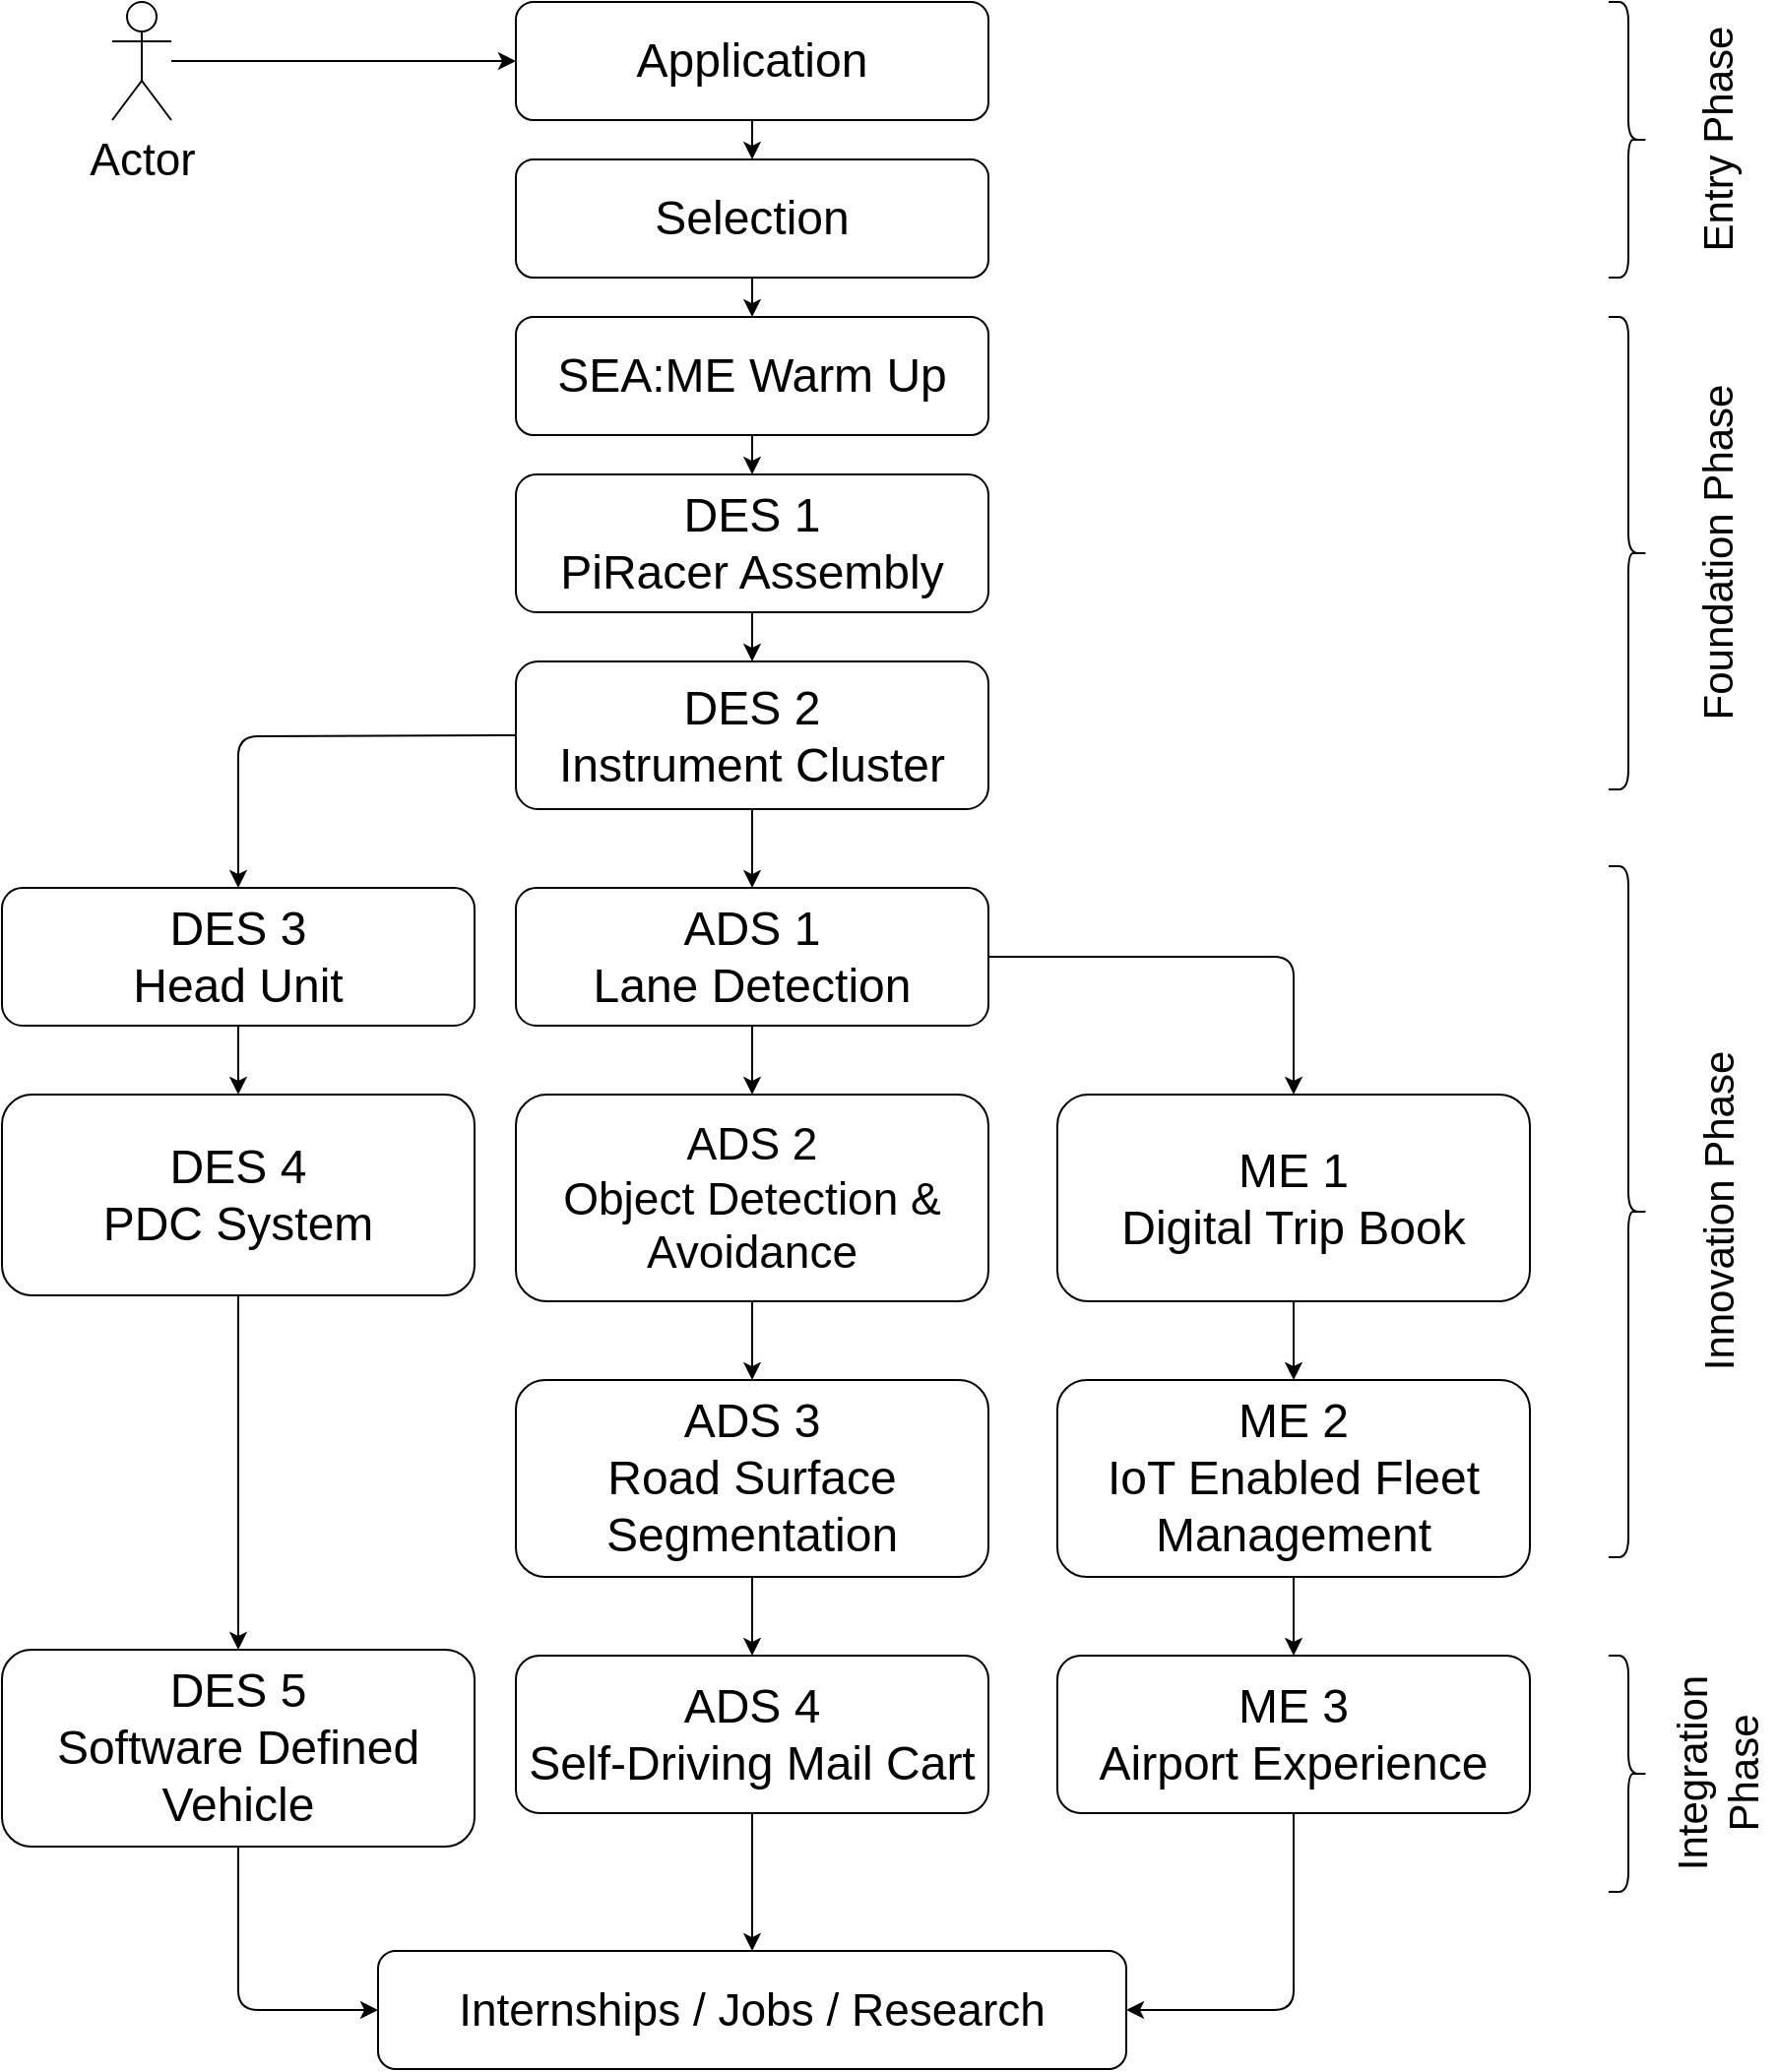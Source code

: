 <mxfile pages="2">
    <diagram name="SEA:ME" id="uRKl7_90KI2oCN6sLFnV">
        <mxGraphModel dx="1242" dy="909" grid="1" gridSize="10" guides="1" tooltips="1" connect="1" arrows="1" fold="1" page="1" pageScale="1" pageWidth="850" pageHeight="1100" math="0" shadow="0">
            <root>
                <mxCell id="0"/>
                <mxCell id="1" parent="0"/>
                <mxCell id="25" style="edgeStyle=none;html=1;exitX=0.5;exitY=1;exitDx=0;exitDy=0;entryX=0.5;entryY=0;entryDx=0;entryDy=0;fontSize=23;" parent="1" source="2" target="7" edge="1">
                    <mxGeometry relative="1" as="geometry"/>
                </mxCell>
                <UserObject label="&lt;span style=&quot;font-size: 24px;&quot;&gt;DES 1&lt;br&gt;PiRacer Assembly&lt;/span&gt;" link="https://github.com/SEA-ME/DES_PiRacer-Assembly" linkTarget="_blank" id="2">
                    <mxCell style="rounded=1;whiteSpace=wrap;html=1;" parent="1" vertex="1">
                        <mxGeometry x="305" y="280" width="240" height="70" as="geometry"/>
                    </mxCell>
                </UserObject>
                <mxCell id="24" style="edgeStyle=none;html=1;exitX=0.5;exitY=1;exitDx=0;exitDy=0;entryX=0.5;entryY=0;entryDx=0;entryDy=0;fontSize=23;" parent="1" source="4" target="2" edge="1">
                    <mxGeometry relative="1" as="geometry"/>
                </mxCell>
                <UserObject label="&lt;font style=&quot;font-size: 24px;&quot;&gt;SEA:ME Warm Up&lt;/font&gt;" link="https://github.com/SEA-ME/SEA-ME-warm-up" linkTarget="_blank" id="4">
                    <mxCell style="rounded=1;whiteSpace=wrap;html=1;" parent="1" vertex="1">
                        <mxGeometry x="305" y="200" width="240" height="60" as="geometry"/>
                    </mxCell>
                </UserObject>
                <mxCell id="23" style="edgeStyle=none;html=1;exitX=0.5;exitY=1;exitDx=0;exitDy=0;entryX=0.5;entryY=0;entryDx=0;entryDy=0;fontSize=23;" parent="1" source="5" target="4" edge="1">
                    <mxGeometry relative="1" as="geometry"/>
                </mxCell>
                <mxCell id="5" value="&lt;font style=&quot;font-size: 24px;&quot;&gt;Selection&lt;/font&gt;" style="rounded=1;whiteSpace=wrap;html=1;" parent="1" vertex="1">
                    <mxGeometry x="305" y="120" width="240" height="60" as="geometry"/>
                </mxCell>
                <mxCell id="22" style="edgeStyle=none;html=1;exitX=0.5;exitY=1;exitDx=0;exitDy=0;entryX=0.5;entryY=0;entryDx=0;entryDy=0;fontSize=23;" parent="1" source="6" target="5" edge="1">
                    <mxGeometry relative="1" as="geometry"/>
                </mxCell>
                <mxCell id="6" value="&lt;font style=&quot;font-size: 24px;&quot;&gt;Application&lt;/font&gt;" style="rounded=1;whiteSpace=wrap;html=1;" parent="1" vertex="1">
                    <mxGeometry x="305" y="40" width="240" height="60" as="geometry"/>
                </mxCell>
                <mxCell id="26" style="edgeStyle=none;html=1;exitX=0;exitY=0.5;exitDx=0;exitDy=0;entryX=0.5;entryY=0;entryDx=0;entryDy=0;fontSize=23;" parent="1" source="7" target="8" edge="1">
                    <mxGeometry relative="1" as="geometry">
                        <Array as="points">
                            <mxPoint x="164" y="413"/>
                        </Array>
                    </mxGeometry>
                </mxCell>
                <mxCell id="29" style="edgeStyle=none;html=1;exitX=0.5;exitY=1;exitDx=0;exitDy=0;entryX=0.5;entryY=0;entryDx=0;entryDy=0;fontSize=23;" parent="1" source="7" target="11" edge="1">
                    <mxGeometry relative="1" as="geometry"/>
                </mxCell>
                <UserObject label="&lt;span style=&quot;font-size: 24px;&quot;&gt;DES 2&lt;br&gt;Instrument Cluster&lt;/span&gt;" link="https://github.com/SEA-ME/DES_Instrument-Cluster" linkTarget="_blank" id="7">
                    <mxCell style="rounded=1;whiteSpace=wrap;html=1;" parent="1" vertex="1">
                        <mxGeometry x="305" y="375" width="240" height="75" as="geometry"/>
                    </mxCell>
                </UserObject>
                <mxCell id="27" style="edgeStyle=none;html=1;exitX=0.5;exitY=1;exitDx=0;exitDy=0;entryX=0.5;entryY=0;entryDx=0;entryDy=0;fontSize=23;" parent="1" source="8" target="9" edge="1">
                    <mxGeometry relative="1" as="geometry"/>
                </mxCell>
                <UserObject label="&lt;span style=&quot;font-size: 24px;&quot;&gt;DES 3&lt;br&gt;Head Unit&lt;/span&gt;" link="https://github.com/SEA-ME/DES_Head-Unit" linkTarget="_blank" id="8">
                    <mxCell style="rounded=1;whiteSpace=wrap;html=1;" parent="1" vertex="1">
                        <mxGeometry x="44" y="490" width="240" height="70" as="geometry"/>
                    </mxCell>
                </UserObject>
                <mxCell id="28" style="edgeStyle=none;html=1;exitX=0.5;exitY=1;exitDx=0;exitDy=0;entryX=0.5;entryY=0;entryDx=0;entryDy=0;fontSize=23;" parent="1" source="9" target="10" edge="1">
                    <mxGeometry relative="1" as="geometry"/>
                </mxCell>
                <UserObject label="&lt;span style=&quot;font-size: 24px;&quot;&gt;DES 4&lt;br&gt;PDC System&lt;/span&gt;" link="https://github.com/SEA-ME/DES_PDC-System" linkTarget="_blank" id="9">
                    <mxCell style="rounded=1;whiteSpace=wrap;html=1;" parent="1" vertex="1">
                        <mxGeometry x="44" y="595" width="240" height="102" as="geometry"/>
                    </mxCell>
                </UserObject>
                <mxCell id="39" style="edgeStyle=none;html=1;exitX=0.5;exitY=1;exitDx=0;exitDy=0;entryX=0;entryY=0.5;entryDx=0;entryDy=0;fontSize=23;" parent="1" source="10" target="36" edge="1">
                    <mxGeometry relative="1" as="geometry">
                        <Array as="points">
                            <mxPoint x="164" y="1060"/>
                        </Array>
                    </mxGeometry>
                </mxCell>
                <UserObject label="&lt;span style=&quot;font-size: 24px;&quot;&gt;DES 5&lt;br&gt;Software Defined Vehicle&lt;br&gt;&lt;/span&gt;" link="https://github.com/SEA-ME/DES_SDV" linkTarget="_blank" id="10">
                    <mxCell style="rounded=1;whiteSpace=wrap;html=1;" parent="1" vertex="1">
                        <mxGeometry x="44" y="877" width="240" height="100" as="geometry"/>
                    </mxCell>
                </UserObject>
                <mxCell id="30" style="edgeStyle=none;html=1;exitX=0.5;exitY=1;exitDx=0;exitDy=0;entryX=0.5;entryY=0;entryDx=0;entryDy=0;fontSize=23;" parent="1" source="11" target="12" edge="1">
                    <mxGeometry relative="1" as="geometry"/>
                </mxCell>
                <mxCell id="33" style="edgeStyle=none;html=1;exitX=1;exitY=0.5;exitDx=0;exitDy=0;entryX=0.5;entryY=0;entryDx=0;entryDy=0;fontSize=23;" parent="1" source="11" target="15" edge="1">
                    <mxGeometry relative="1" as="geometry">
                        <Array as="points">
                            <mxPoint x="700" y="525"/>
                        </Array>
                    </mxGeometry>
                </mxCell>
                <UserObject label="&lt;span style=&quot;font-size: 24px;&quot;&gt;ADS 1&lt;br&gt;Lane Detection&lt;br&gt;&lt;/span&gt;" link="https://github.com/SEA-ME/ADS_Autonomous-Lane-Detection" linkTarget="_blank" id="11">
                    <mxCell style="rounded=1;whiteSpace=wrap;html=1;" parent="1" vertex="1">
                        <mxGeometry x="305" y="490" width="240" height="70" as="geometry"/>
                    </mxCell>
                </UserObject>
                <mxCell id="31" style="edgeStyle=none;html=1;exitX=0.5;exitY=1;exitDx=0;exitDy=0;entryX=0.5;entryY=0;entryDx=0;entryDy=0;fontSize=23;" parent="1" source="12" target="13" edge="1">
                    <mxGeometry relative="1" as="geometry"/>
                </mxCell>
                <UserObject label="&lt;font style=&quot;font-size: 23px;&quot;&gt;ADS 2&lt;br&gt;Object Detection &amp;amp; Avoidance&lt;/font&gt;" link="https://github.com/SEA-ME/ADS_Object-Detection-and-Avoidance" linkTarget="_blank" id="12">
                    <mxCell style="rounded=1;whiteSpace=wrap;html=1;" parent="1" vertex="1">
                        <mxGeometry x="305" y="595" width="240" height="105" as="geometry"/>
                    </mxCell>
                </UserObject>
                <mxCell id="32" style="edgeStyle=none;html=1;exitX=0.5;exitY=1;exitDx=0;exitDy=0;entryX=0.5;entryY=0;entryDx=0;entryDy=0;fontSize=23;" parent="1" source="13" target="14" edge="1">
                    <mxGeometry relative="1" as="geometry"/>
                </mxCell>
                <UserObject label="&lt;span style=&quot;font-size: 24px;&quot;&gt;ADS 3&lt;br&gt;Road Surface Segmentation&lt;br&gt;&lt;/span&gt;" link="https://github.com/SEA-ME/ADS_Road-Surface-Segmentation" linkTarget="_blank" id="13">
                    <mxCell style="rounded=1;whiteSpace=wrap;html=1;" parent="1" vertex="1">
                        <mxGeometry x="305" y="740" width="240" height="100" as="geometry"/>
                    </mxCell>
                </UserObject>
                <mxCell id="40" style="edgeStyle=none;html=1;exitX=0.5;exitY=1;exitDx=0;exitDy=0;entryX=0.5;entryY=0;entryDx=0;entryDy=0;fontSize=23;" parent="1" source="14" target="36" edge="1">
                    <mxGeometry relative="1" as="geometry"/>
                </mxCell>
                <UserObject label="&lt;span style=&quot;font-size: 24px;&quot;&gt;ADS 4&lt;br&gt;Self-Driving Mail Cart&lt;br&gt;&lt;/span&gt;" link="https://github.com/SEA-ME/ADS_Self-driving-mail-cart" linkTarget="_blank" id="14">
                    <mxCell style="rounded=1;whiteSpace=wrap;html=1;" parent="1" vertex="1">
                        <mxGeometry x="305" y="880" width="240" height="80" as="geometry"/>
                    </mxCell>
                </UserObject>
                <mxCell id="34" style="edgeStyle=none;html=1;exitX=0.5;exitY=1;exitDx=0;exitDy=0;entryX=0.5;entryY=0;entryDx=0;entryDy=0;fontSize=23;" parent="1" source="15" target="16" edge="1">
                    <mxGeometry relative="1" as="geometry"/>
                </mxCell>
                <UserObject label="&lt;span style=&quot;font-size: 24px;&quot;&gt;ME 1&lt;br&gt;Digital Trip Book&lt;br&gt;&lt;/span&gt;" link="https://github.com/SEA-ME/ME_Digital-Trip-Book" linkTarget="_blank" id="15">
                    <mxCell style="rounded=1;whiteSpace=wrap;html=1;" parent="1" vertex="1">
                        <mxGeometry x="580" y="595" width="240" height="105" as="geometry"/>
                    </mxCell>
                </UserObject>
                <mxCell id="35" style="edgeStyle=none;html=1;exitX=0.5;exitY=1;exitDx=0;exitDy=0;entryX=0.5;entryY=0;entryDx=0;entryDy=0;fontSize=23;" parent="1" source="16" target="17" edge="1">
                    <mxGeometry relative="1" as="geometry"/>
                </mxCell>
                <UserObject label="&lt;span style=&quot;font-size: 24px;&quot;&gt;ME 2&lt;br&gt;IoT Enabled Fleet Management&lt;br&gt;&lt;/span&gt;" link="https://github.com/SEA-ME/ME_IoT-Enabled-Fleet-Management" linkTarget="_blank" id="16">
                    <mxCell style="rounded=1;whiteSpace=wrap;html=1;" parent="1" vertex="1">
                        <mxGeometry x="580" y="740" width="240" height="100" as="geometry"/>
                    </mxCell>
                </UserObject>
                <mxCell id="41" style="edgeStyle=none;html=1;exitX=0.5;exitY=1;exitDx=0;exitDy=0;entryX=1;entryY=0.5;entryDx=0;entryDy=0;fontSize=23;" parent="1" source="17" target="36" edge="1">
                    <mxGeometry relative="1" as="geometry">
                        <Array as="points">
                            <mxPoint x="700" y="1060"/>
                        </Array>
                    </mxGeometry>
                </mxCell>
                <UserObject label="&lt;span style=&quot;font-size: 24px;&quot;&gt;ME 3&lt;br&gt;Airport Experience&lt;br&gt;&lt;/span&gt;" link="https://github.com/SEA-ME/ME_Airport-Experience" linkTarget="_blank" id="17">
                    <mxCell style="rounded=1;whiteSpace=wrap;html=1;" parent="1" vertex="1">
                        <mxGeometry x="580" y="880" width="240" height="80" as="geometry"/>
                    </mxCell>
                </UserObject>
                <mxCell id="36" value="Internships / Jobs / Research" style="rounded=1;whiteSpace=wrap;html=1;fontSize=23;" parent="1" vertex="1">
                    <mxGeometry x="235" y="1030" width="380" height="60" as="geometry"/>
                </mxCell>
                <mxCell id="43" style="edgeStyle=none;html=1;entryX=0;entryY=0.5;entryDx=0;entryDy=0;fontSize=23;" parent="1" source="42" target="6" edge="1">
                    <mxGeometry relative="1" as="geometry"/>
                </mxCell>
                <mxCell id="42" value="Actor" style="shape=umlActor;verticalLabelPosition=bottom;verticalAlign=top;html=1;outlineConnect=0;fontSize=23;" parent="1" vertex="1">
                    <mxGeometry x="100" y="40" width="30" height="60" as="geometry"/>
                </mxCell>
                <mxCell id="52" value="&lt;font style=&quot;font-size: 21px;&quot;&gt;Foundation Phase&lt;/font&gt;" style="text;html=1;align=center;verticalAlign=middle;resizable=0;points=[];autosize=1;strokeColor=none;fillColor=none;rotation=-90;" vertex="1" parent="1">
                    <mxGeometry x="820" y="300" width="190" height="40" as="geometry"/>
                </mxCell>
                <mxCell id="53" value="" style="shape=curlyBracket;whiteSpace=wrap;html=1;rounded=1;flipH=1;labelPosition=right;verticalLabelPosition=middle;align=left;verticalAlign=middle;fontSize=21;" vertex="1" parent="1">
                    <mxGeometry x="860" y="200" width="20" height="240" as="geometry"/>
                </mxCell>
                <mxCell id="54" value="" style="shape=curlyBracket;whiteSpace=wrap;html=1;rounded=1;flipH=1;labelPosition=right;verticalLabelPosition=middle;align=left;verticalAlign=middle;fontSize=21;" vertex="1" parent="1">
                    <mxGeometry x="860" y="40" width="20" height="140" as="geometry"/>
                </mxCell>
                <mxCell id="55" value="&lt;font style=&quot;font-size: 21px;&quot;&gt;Entry&amp;nbsp;Phase&lt;/font&gt;" style="text;html=1;align=center;verticalAlign=middle;resizable=0;points=[];autosize=1;strokeColor=none;fillColor=none;rotation=-90;" vertex="1" parent="1">
                    <mxGeometry x="845" y="90" width="140" height="40" as="geometry"/>
                </mxCell>
                <mxCell id="56" value="&lt;font style=&quot;font-size: 21px;&quot;&gt;Innovation Phase&lt;/font&gt;" style="text;html=1;align=center;verticalAlign=middle;resizable=0;points=[];autosize=1;strokeColor=none;fillColor=none;rotation=-90;" vertex="1" parent="1">
                    <mxGeometry x="820" y="634.5" width="190" height="40" as="geometry"/>
                </mxCell>
                <mxCell id="57" value="" style="shape=curlyBracket;whiteSpace=wrap;html=1;rounded=1;flipH=1;labelPosition=right;verticalLabelPosition=middle;align=left;verticalAlign=middle;fontSize=21;" vertex="1" parent="1">
                    <mxGeometry x="860" y="479" width="20" height="351" as="geometry"/>
                </mxCell>
                <mxCell id="58" value="" style="shape=curlyBracket;whiteSpace=wrap;html=1;rounded=1;flipH=1;labelPosition=right;verticalLabelPosition=middle;align=left;verticalAlign=middle;fontSize=21;" vertex="1" parent="1">
                    <mxGeometry x="860" y="880" width="20" height="120" as="geometry"/>
                </mxCell>
                <mxCell id="59" value="&lt;font style=&quot;font-size: 21px;&quot;&gt;Integration &lt;br&gt;Phase&lt;/font&gt;" style="text;html=1;align=center;verticalAlign=middle;resizable=0;points=[];autosize=1;strokeColor=none;fillColor=none;rotation=-90;" vertex="1" parent="1">
                    <mxGeometry x="855" y="910" width="120" height="60" as="geometry"/>
                </mxCell>
            </root>
        </mxGraphModel>
    </diagram>
</mxfile>